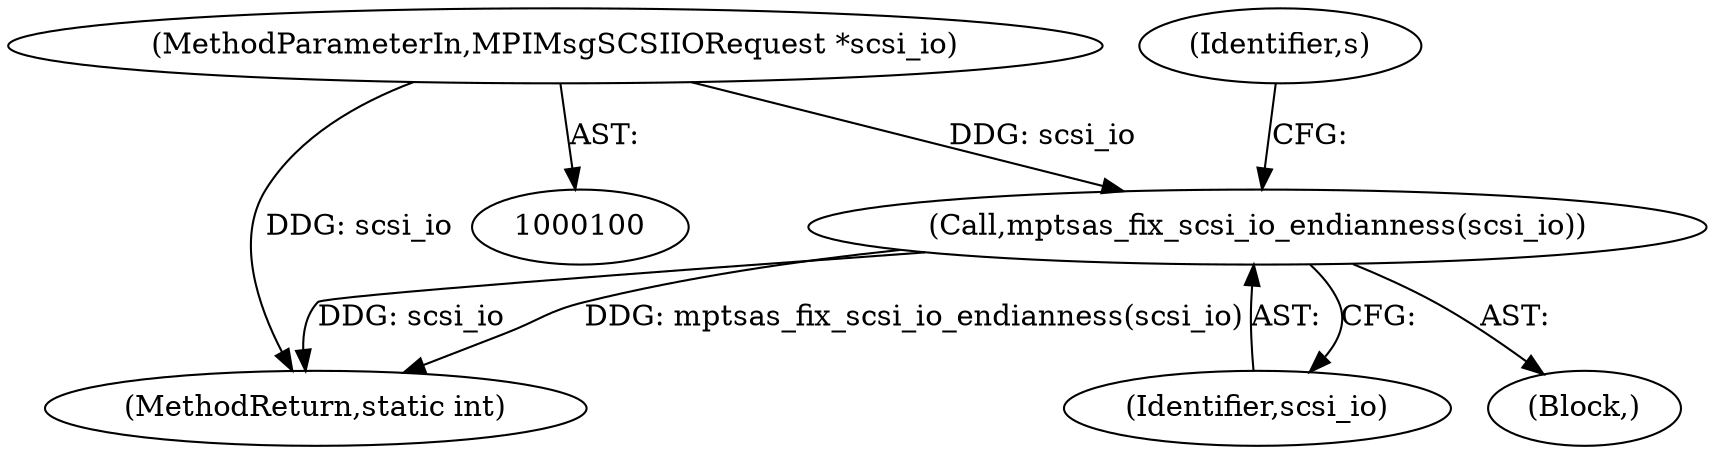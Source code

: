 digraph "0_qemu_670e56d3ed2918b3861d9216f2c0540d9e9ae0d5@pointer" {
"1000109" [label="(Call,mptsas_fix_scsi_io_endianness(scsi_io))"];
"1000102" [label="(MethodParameterIn,MPIMsgSCSIIORequest *scsi_io)"];
"1000110" [label="(Identifier,scsi_io)"];
"1000112" [label="(Identifier,s)"];
"1000109" [label="(Call,mptsas_fix_scsi_io_endianness(scsi_io))"];
"1000400" [label="(MethodReturn,static int)"];
"1000102" [label="(MethodParameterIn,MPIMsgSCSIIORequest *scsi_io)"];
"1000104" [label="(Block,)"];
"1000109" -> "1000104"  [label="AST: "];
"1000109" -> "1000110"  [label="CFG: "];
"1000110" -> "1000109"  [label="AST: "];
"1000112" -> "1000109"  [label="CFG: "];
"1000109" -> "1000400"  [label="DDG: scsi_io"];
"1000109" -> "1000400"  [label="DDG: mptsas_fix_scsi_io_endianness(scsi_io)"];
"1000102" -> "1000109"  [label="DDG: scsi_io"];
"1000102" -> "1000100"  [label="AST: "];
"1000102" -> "1000400"  [label="DDG: scsi_io"];
}
